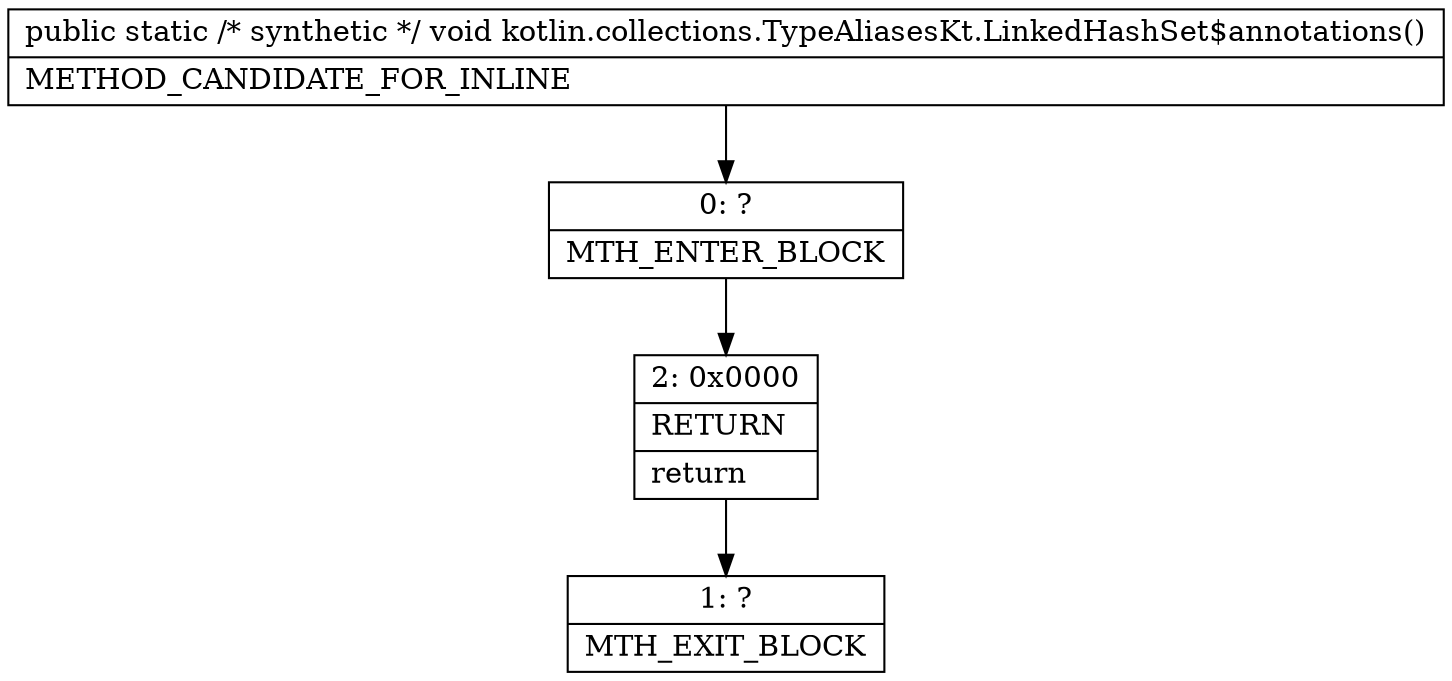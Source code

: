 digraph "CFG forkotlin.collections.TypeAliasesKt.LinkedHashSet$annotations()V" {
Node_0 [shape=record,label="{0\:\ ?|MTH_ENTER_BLOCK\l}"];
Node_2 [shape=record,label="{2\:\ 0x0000|RETURN\l|return\l}"];
Node_1 [shape=record,label="{1\:\ ?|MTH_EXIT_BLOCK\l}"];
MethodNode[shape=record,label="{public static \/* synthetic *\/ void kotlin.collections.TypeAliasesKt.LinkedHashSet$annotations()  | METHOD_CANDIDATE_FOR_INLINE\l}"];
MethodNode -> Node_0;Node_0 -> Node_2;
Node_2 -> Node_1;
}

